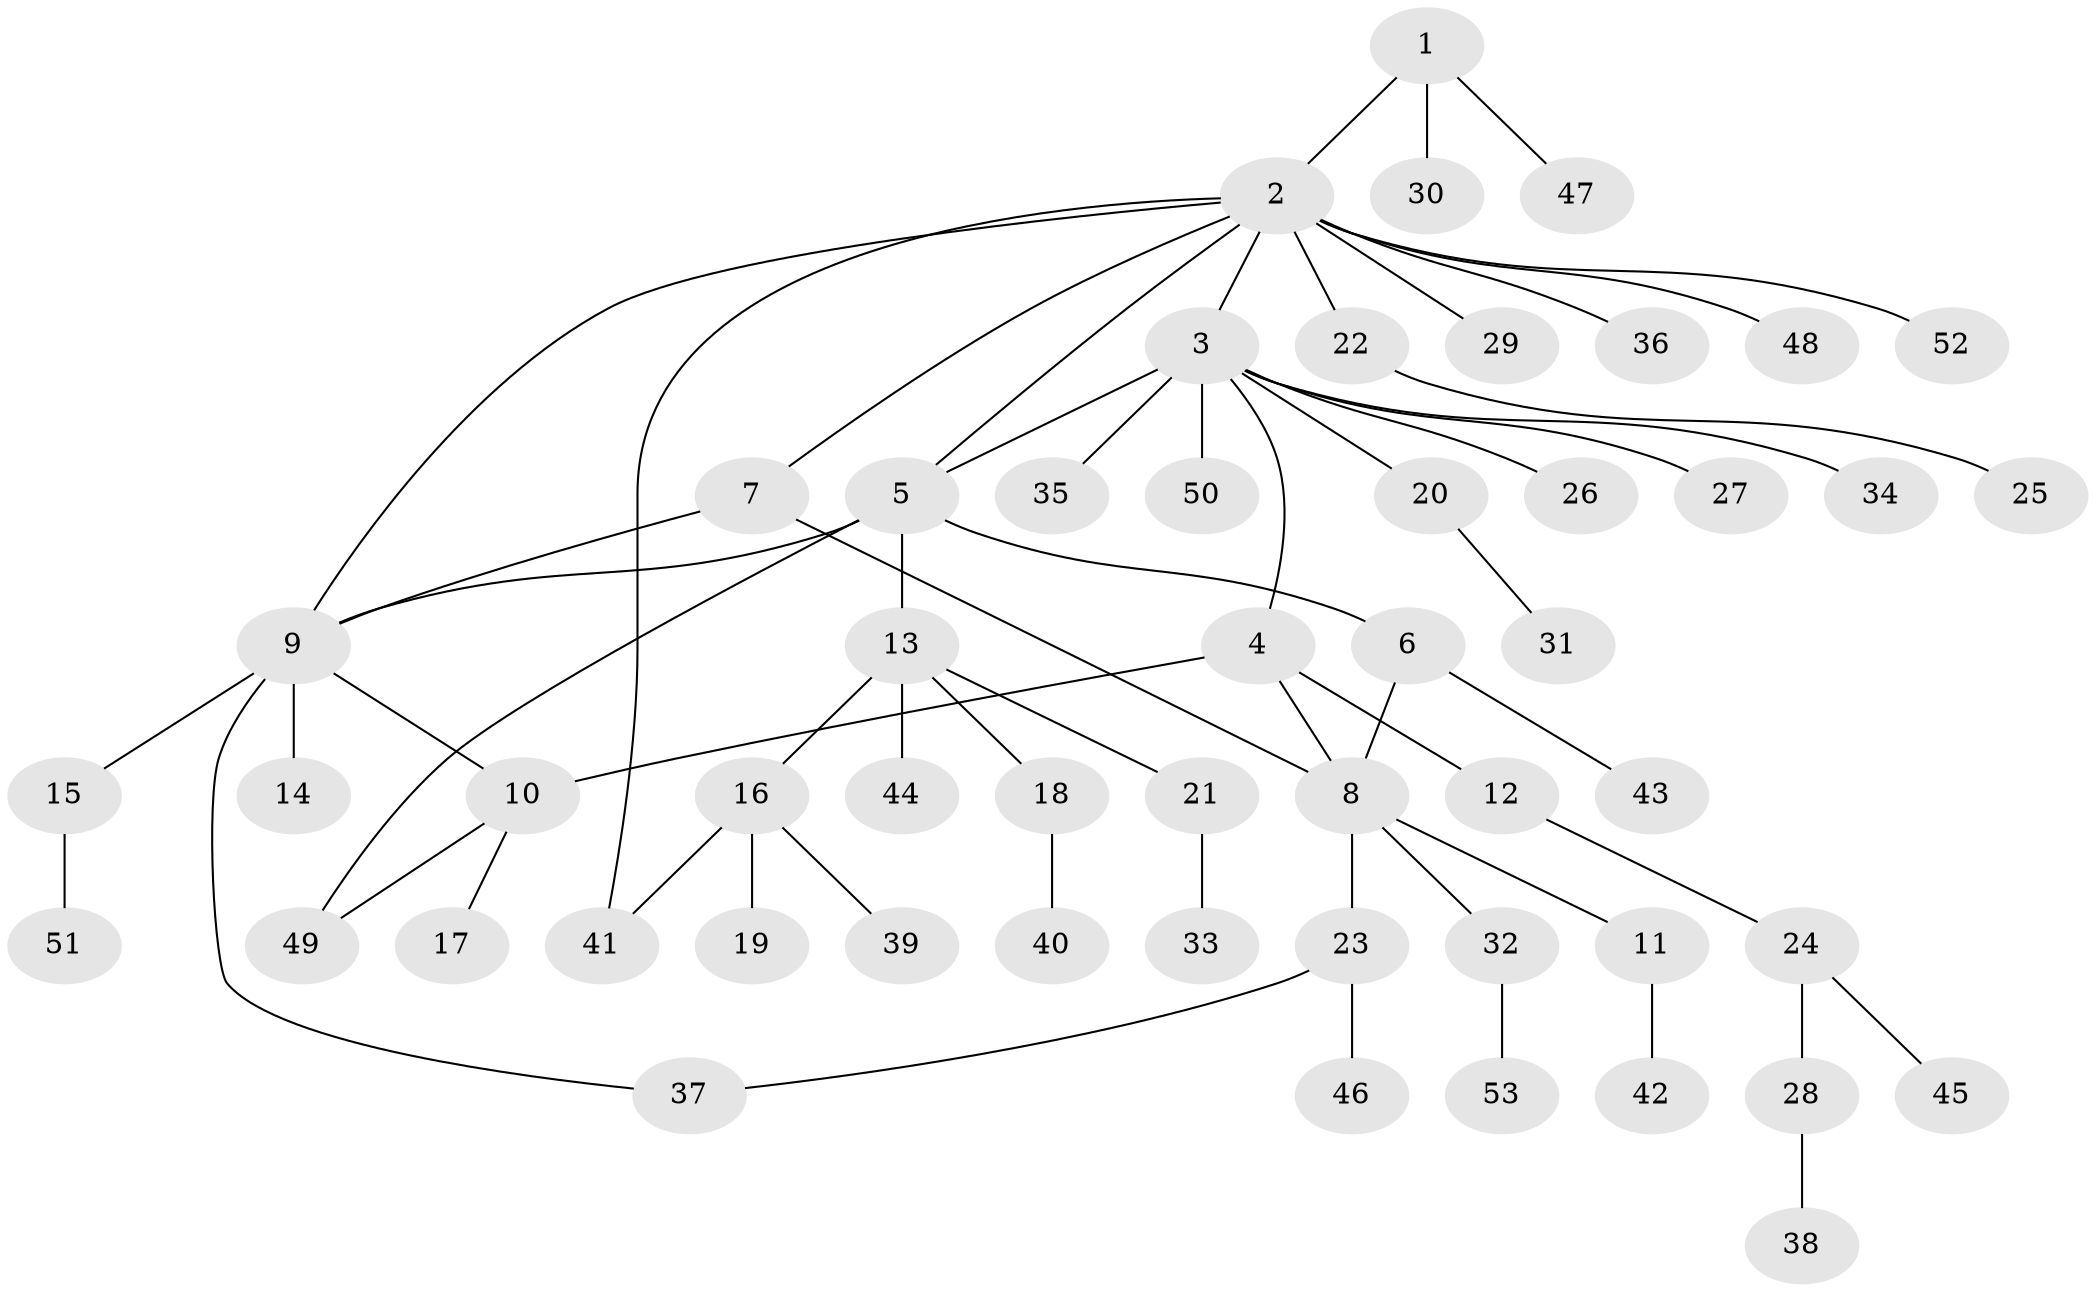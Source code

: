 // coarse degree distribution, {2: 0.16216216216216217, 10: 0.02702702702702703, 8: 0.05405405405405406, 6: 0.02702702702702703, 3: 0.08108108108108109, 7: 0.02702702702702703, 1: 0.5675675675675675, 5: 0.02702702702702703, 4: 0.02702702702702703}
// Generated by graph-tools (version 1.1) at 2025/52/02/27/25 19:52:20]
// undirected, 53 vertices, 61 edges
graph export_dot {
graph [start="1"]
  node [color=gray90,style=filled];
  1;
  2;
  3;
  4;
  5;
  6;
  7;
  8;
  9;
  10;
  11;
  12;
  13;
  14;
  15;
  16;
  17;
  18;
  19;
  20;
  21;
  22;
  23;
  24;
  25;
  26;
  27;
  28;
  29;
  30;
  31;
  32;
  33;
  34;
  35;
  36;
  37;
  38;
  39;
  40;
  41;
  42;
  43;
  44;
  45;
  46;
  47;
  48;
  49;
  50;
  51;
  52;
  53;
  1 -- 2;
  1 -- 30;
  1 -- 47;
  2 -- 3;
  2 -- 5;
  2 -- 7;
  2 -- 9;
  2 -- 22;
  2 -- 29;
  2 -- 36;
  2 -- 41;
  2 -- 48;
  2 -- 52;
  3 -- 4;
  3 -- 5;
  3 -- 20;
  3 -- 26;
  3 -- 27;
  3 -- 34;
  3 -- 35;
  3 -- 50;
  4 -- 8;
  4 -- 10;
  4 -- 12;
  5 -- 6;
  5 -- 9;
  5 -- 13;
  5 -- 49;
  6 -- 8;
  6 -- 43;
  7 -- 8;
  7 -- 9;
  8 -- 11;
  8 -- 23;
  8 -- 32;
  9 -- 10;
  9 -- 14;
  9 -- 15;
  9 -- 37;
  10 -- 17;
  10 -- 49;
  11 -- 42;
  12 -- 24;
  13 -- 16;
  13 -- 18;
  13 -- 21;
  13 -- 44;
  15 -- 51;
  16 -- 19;
  16 -- 39;
  16 -- 41;
  18 -- 40;
  20 -- 31;
  21 -- 33;
  22 -- 25;
  23 -- 37;
  23 -- 46;
  24 -- 28;
  24 -- 45;
  28 -- 38;
  32 -- 53;
}
